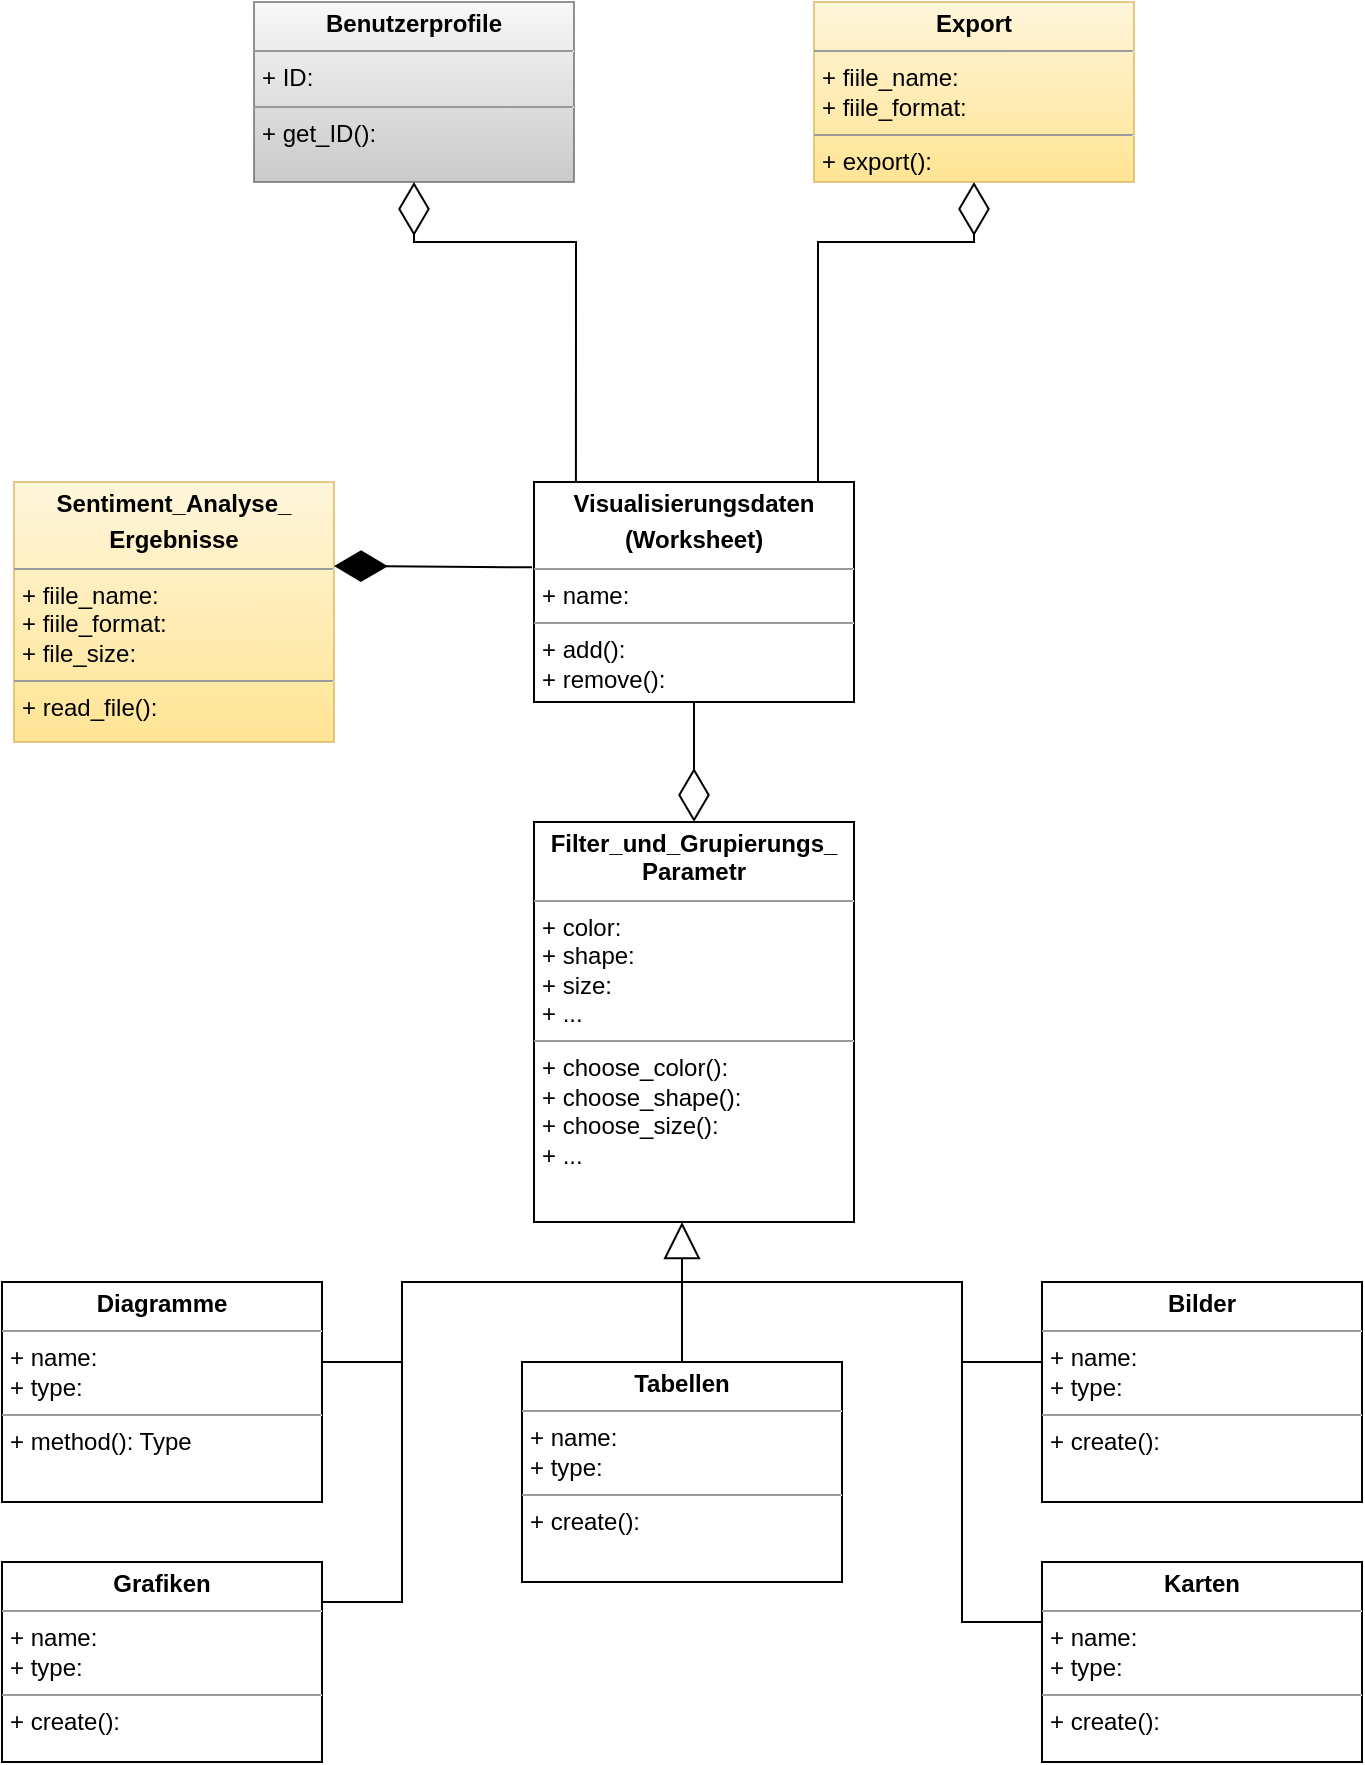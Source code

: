 <mxfile version="21.2.3" type="github">
  <diagram name="Seite-1" id="RGmpKRK3mX4VBpmsbKsX">
    <mxGraphModel dx="1181" dy="908" grid="1" gridSize="10" guides="1" tooltips="1" connect="1" arrows="1" fold="1" page="1" pageScale="1" pageWidth="827" pageHeight="1169" math="0" shadow="0">
      <root>
        <mxCell id="0" />
        <mxCell id="1" parent="0" />
        <mxCell id="9UWv4TLdNCpZ3awDAkzC-1" value="&lt;p style=&quot;margin:0px;margin-top:4px;text-align:center;&quot;&gt;&lt;b&gt;Grafiken&lt;/b&gt;&lt;/p&gt;&lt;hr size=&quot;1&quot;&gt;&lt;p style=&quot;border-color: var(--border-color); margin: 0px 0px 0px 4px;&quot;&gt;+ name:&lt;/p&gt;&lt;p style=&quot;border-color: var(--border-color); margin: 0px 0px 0px 4px;&quot;&gt;+ type:&lt;/p&gt;&lt;hr size=&quot;1&quot;&gt;&lt;p style=&quot;margin:0px;margin-left:4px;&quot;&gt;+ create():&amp;nbsp;&lt;/p&gt;" style="verticalAlign=top;align=left;overflow=fill;fontSize=12;fontFamily=Helvetica;html=1;whiteSpace=wrap;" parent="1" vertex="1">
          <mxGeometry x="74" y="820" width="160" height="100" as="geometry" />
        </mxCell>
        <mxCell id="9UWv4TLdNCpZ3awDAkzC-2" value="&lt;p style=&quot;margin:0px;margin-top:4px;text-align:center;&quot;&gt;&lt;b&gt;Diagramme&lt;/b&gt;&lt;/p&gt;&lt;hr size=&quot;1&quot;&gt;&lt;p style=&quot;margin:0px;margin-left:4px;&quot;&gt;+ name:&lt;/p&gt;&lt;p style=&quot;margin:0px;margin-left:4px;&quot;&gt;+ type:&lt;/p&gt;&lt;hr size=&quot;1&quot;&gt;&lt;p style=&quot;margin:0px;margin-left:4px;&quot;&gt;+ method(): Type&lt;/p&gt;" style="verticalAlign=top;align=left;overflow=fill;fontSize=12;fontFamily=Helvetica;html=1;whiteSpace=wrap;" parent="1" vertex="1">
          <mxGeometry x="74" y="680" width="160" height="110" as="geometry" />
        </mxCell>
        <mxCell id="9UWv4TLdNCpZ3awDAkzC-3" value="&lt;p style=&quot;margin:0px;margin-top:4px;text-align:center;&quot;&gt;&lt;b&gt;Tabellen&lt;/b&gt;&lt;/p&gt;&lt;hr size=&quot;1&quot;&gt;&lt;p style=&quot;margin:0px;margin-left:4px;&quot;&gt;+ name:&lt;/p&gt;&lt;p style=&quot;border-color: var(--border-color); margin: 0px 0px 0px 4px;&quot;&gt;+ type:&lt;/p&gt;&lt;hr size=&quot;1&quot;&gt;&lt;p style=&quot;margin:0px;margin-left:4px;&quot;&gt;+ create():&amp;nbsp;&lt;/p&gt;" style="verticalAlign=top;align=left;overflow=fill;fontSize=12;fontFamily=Helvetica;html=1;whiteSpace=wrap;" parent="1" vertex="1">
          <mxGeometry x="334" y="720" width="160" height="110" as="geometry" />
        </mxCell>
        <mxCell id="9UWv4TLdNCpZ3awDAkzC-4" value="&lt;p style=&quot;margin:0px;margin-top:4px;text-align:center;&quot;&gt;&lt;b&gt;Bilder&lt;/b&gt;&lt;/p&gt;&lt;hr size=&quot;1&quot;&gt;&lt;p style=&quot;border-color: var(--border-color); margin: 0px 0px 0px 4px;&quot;&gt;+ name:&lt;/p&gt;&lt;p style=&quot;border-color: var(--border-color); margin: 0px 0px 0px 4px;&quot;&gt;+ type:&lt;/p&gt;&lt;hr size=&quot;1&quot;&gt;&lt;p style=&quot;margin:0px;margin-left:4px;&quot;&gt;+ create():&amp;nbsp;&lt;/p&gt;" style="verticalAlign=top;align=left;overflow=fill;fontSize=12;fontFamily=Helvetica;html=1;whiteSpace=wrap;" parent="1" vertex="1">
          <mxGeometry x="594" y="680" width="160" height="110" as="geometry" />
        </mxCell>
        <mxCell id="9UWv4TLdNCpZ3awDAkzC-5" value="&lt;p style=&quot;margin:0px;margin-top:4px;text-align:center;&quot;&gt;&lt;b&gt;Karten&lt;/b&gt;&lt;/p&gt;&lt;hr size=&quot;1&quot;&gt;&lt;p style=&quot;border-color: var(--border-color); margin: 0px 0px 0px 4px;&quot;&gt;+ name:&lt;/p&gt;&lt;p style=&quot;border-color: var(--border-color); margin: 0px 0px 0px 4px;&quot;&gt;+ type:&lt;/p&gt;&lt;hr size=&quot;1&quot;&gt;&lt;p style=&quot;margin:0px;margin-left:4px;&quot;&gt;+ create():&amp;nbsp;&lt;/p&gt;" style="verticalAlign=top;align=left;overflow=fill;fontSize=12;fontFamily=Helvetica;html=1;whiteSpace=wrap;" parent="1" vertex="1">
          <mxGeometry x="594" y="820" width="160" height="100" as="geometry" />
        </mxCell>
        <mxCell id="9UWv4TLdNCpZ3awDAkzC-12" value="" style="endArrow=block;endSize=16;endFill=0;html=1;rounded=0;entryX=0.5;entryY=1;entryDx=0;entryDy=0;exitX=0.5;exitY=0;exitDx=0;exitDy=0;" parent="1" edge="1" source="9UWv4TLdNCpZ3awDAkzC-3">
          <mxGeometry x="1" y="192" width="160" relative="1" as="geometry">
            <mxPoint x="414" y="704" as="sourcePoint" />
            <mxPoint x="414" y="650" as="targetPoint" />
            <mxPoint x="-120" y="-42" as="offset" />
          </mxGeometry>
        </mxCell>
        <mxCell id="9UWv4TLdNCpZ3awDAkzC-17" value="" style="endArrow=none;html=1;rounded=0;" parent="1" edge="1">
          <mxGeometry width="50" height="50" relative="1" as="geometry">
            <mxPoint x="594" y="720" as="sourcePoint" />
            <mxPoint x="414" y="680" as="targetPoint" />
            <Array as="points">
              <mxPoint x="554" y="720" />
              <mxPoint x="554" y="680" />
            </Array>
          </mxGeometry>
        </mxCell>
        <mxCell id="9UWv4TLdNCpZ3awDAkzC-18" value="" style="endArrow=none;html=1;rounded=0;" parent="1" edge="1">
          <mxGeometry width="50" height="50" relative="1" as="geometry">
            <mxPoint x="594" y="850" as="sourcePoint" />
            <mxPoint x="554" y="720" as="targetPoint" />
            <Array as="points">
              <mxPoint x="554" y="850" />
            </Array>
          </mxGeometry>
        </mxCell>
        <mxCell id="9UWv4TLdNCpZ3awDAkzC-19" value="&lt;p style=&quot;margin:0px;margin-top:4px;text-align:center;&quot;&gt;&lt;b&gt;Benutzerprofile&lt;/b&gt;&lt;/p&gt;&lt;hr size=&quot;1&quot;&gt;&lt;p style=&quot;margin:0px;margin-left:4px;&quot;&gt;+ ID:&amp;nbsp;&lt;/p&gt;&lt;hr size=&quot;1&quot;&gt;&lt;p style=&quot;margin:0px;margin-left:4px;&quot;&gt;+ get_ID():&amp;nbsp;&lt;/p&gt;" style="verticalAlign=top;align=left;overflow=fill;fontSize=12;fontFamily=Helvetica;html=1;whiteSpace=wrap;fillColor=#f5f5f5;strokeColor=#666666;gradientColor=#b3b3b3;opacity=70;" parent="1" vertex="1">
          <mxGeometry x="200" y="40" width="160" height="90" as="geometry" />
        </mxCell>
        <mxCell id="9UWv4TLdNCpZ3awDAkzC-20" value="" style="endArrow=diamondThin;endFill=0;endSize=24;html=1;rounded=0;exitX=0.131;exitY=0;exitDx=0;exitDy=0;entryX=0.5;entryY=1;entryDx=0;entryDy=0;exitPerimeter=0;" parent="1" source="9UWv4TLdNCpZ3awDAkzC-10" target="9UWv4TLdNCpZ3awDAkzC-19" edge="1">
          <mxGeometry width="160" relative="1" as="geometry">
            <mxPoint x="350" y="230" as="sourcePoint" />
            <mxPoint x="510" y="230" as="targetPoint" />
            <Array as="points">
              <mxPoint x="361" y="160" />
              <mxPoint x="280" y="160" />
            </Array>
          </mxGeometry>
        </mxCell>
        <mxCell id="9UWv4TLdNCpZ3awDAkzC-21" value="&lt;p style=&quot;margin:0px;margin-top:4px;text-align:center;&quot;&gt;&lt;b&gt;Sentiment_Analyse_&lt;/b&gt;&lt;/p&gt;&lt;p style=&quot;margin:0px;margin-top:4px;text-align:center;&quot;&gt;&lt;b&gt;Ergebnisse&lt;/b&gt;&lt;/p&gt;&lt;hr size=&quot;1&quot;&gt;&lt;p style=&quot;border-color: var(--border-color); margin: 0px 0px 0px 4px;&quot;&gt;+ fiile_name:&amp;nbsp;&lt;/p&gt;&lt;p style=&quot;border-color: var(--border-color); margin: 0px 0px 0px 4px;&quot;&gt;+ fiile_format:&amp;nbsp;&lt;/p&gt;&lt;p style=&quot;border-color: var(--border-color); margin: 0px 0px 0px 4px;&quot;&gt;+ file_size:&amp;nbsp;&lt;/p&gt;&lt;hr size=&quot;1&quot;&gt;&lt;p style=&quot;margin:0px;margin-left:4px;&quot;&gt;+ read_file():&lt;/p&gt;" style="verticalAlign=top;align=left;overflow=fill;fontSize=12;fontFamily=Helvetica;html=1;whiteSpace=wrap;fillColor=#fff2cc;strokeColor=#d6b656;gradientColor=#ffd966;opacity=70;" parent="1" vertex="1">
          <mxGeometry x="80" y="280" width="160" height="130" as="geometry" />
        </mxCell>
        <mxCell id="9UWv4TLdNCpZ3awDAkzC-22" value="" style="endArrow=diamondThin;endFill=1;endSize=24;html=1;rounded=0;exitX=-0.006;exitY=0.388;exitDx=0;exitDy=0;exitPerimeter=0;" parent="1" source="9UWv4TLdNCpZ3awDAkzC-10" edge="1">
          <mxGeometry width="160" relative="1" as="geometry">
            <mxPoint x="330" y="410" as="sourcePoint" />
            <mxPoint x="240" y="322" as="targetPoint" />
          </mxGeometry>
        </mxCell>
        <mxCell id="9UWv4TLdNCpZ3awDAkzC-23" value="&lt;p style=&quot;margin:0px;margin-top:4px;text-align:center;&quot;&gt;&lt;b&gt;Filter_und_Grupierungs_ Parametr&lt;/b&gt;&lt;/p&gt;&lt;hr size=&quot;1&quot;&gt;&lt;p style=&quot;margin:0px;margin-left:4px;&quot;&gt;+ color:&amp;nbsp;&lt;/p&gt;&lt;p style=&quot;margin:0px;margin-left:4px;&quot;&gt;+ shape:&lt;/p&gt;&lt;p style=&quot;margin:0px;margin-left:4px;&quot;&gt;+ size:&lt;/p&gt;&lt;p style=&quot;margin:0px;margin-left:4px;&quot;&gt;+ ...&lt;/p&gt;&lt;hr size=&quot;1&quot;&gt;&lt;p style=&quot;margin:0px;margin-left:4px;&quot;&gt;+ choose_color():&lt;/p&gt;&lt;p style=&quot;margin:0px;margin-left:4px;&quot;&gt;+ choose_shape():&lt;br&gt;&lt;/p&gt;&lt;p style=&quot;margin:0px;margin-left:4px;&quot;&gt;+ choose_size():&lt;br&gt;&lt;/p&gt;&lt;p style=&quot;margin:0px;margin-left:4px;&quot;&gt;+ ...&lt;/p&gt;" style="verticalAlign=top;align=left;overflow=fill;fontSize=12;fontFamily=Helvetica;html=1;whiteSpace=wrap;" parent="1" vertex="1">
          <mxGeometry x="340" y="450" width="160" height="200" as="geometry" />
        </mxCell>
        <mxCell id="9UWv4TLdNCpZ3awDAkzC-24" value="" style="endArrow=diamondThin;endFill=0;endSize=24;html=1;rounded=0;exitX=0.5;exitY=1;exitDx=0;exitDy=0;" parent="1" source="9UWv4TLdNCpZ3awDAkzC-10" edge="1">
          <mxGeometry width="160" relative="1" as="geometry">
            <mxPoint x="444" y="390" as="sourcePoint" />
            <mxPoint x="420" y="450" as="targetPoint" />
            <Array as="points" />
          </mxGeometry>
        </mxCell>
        <mxCell id="9UWv4TLdNCpZ3awDAkzC-25" value="" style="endArrow=diamondThin;endFill=0;endSize=24;html=1;rounded=0;exitX=0.5;exitY=0;exitDx=0;exitDy=0;entryX=0.5;entryY=1;entryDx=0;entryDy=0;" parent="1" target="9UWv4TLdNCpZ3awDAkzC-10" edge="1">
          <mxGeometry width="160" relative="1" as="geometry">
            <mxPoint x="430" y="290" as="sourcePoint" />
            <mxPoint x="430" y="220" as="targetPoint" />
          </mxGeometry>
        </mxCell>
        <mxCell id="9UWv4TLdNCpZ3awDAkzC-10" value="&lt;p style=&quot;margin:0px;margin-top:4px;text-align:center;&quot;&gt;&lt;b&gt;Visualisierungsdaten&lt;/b&gt;&lt;/p&gt;&lt;p style=&quot;margin:0px;margin-top:4px;text-align:center;&quot;&gt;&lt;b&gt;(Worksheet)&lt;/b&gt;&lt;/p&gt;&lt;hr size=&quot;1&quot;&gt;&lt;p style=&quot;margin:0px;margin-left:4px;&quot;&gt;+ name:&lt;/p&gt;&lt;hr size=&quot;1&quot;&gt;&lt;p style=&quot;margin:0px;margin-left:4px;&quot;&gt;+ add():&amp;nbsp;&lt;/p&gt;&lt;p style=&quot;margin:0px;margin-left:4px;&quot;&gt;+ remove():&lt;/p&gt;" style="verticalAlign=top;align=left;overflow=fill;fontSize=12;fontFamily=Helvetica;html=1;whiteSpace=wrap;" parent="1" vertex="1">
          <mxGeometry x="340" y="280" width="160" height="110" as="geometry" />
        </mxCell>
        <mxCell id="r7xv5kE5UrLzxGXDkYkZ-1" value="&lt;p style=&quot;margin:0px;margin-top:4px;text-align:center;&quot;&gt;&lt;b&gt;Export&lt;/b&gt;&lt;/p&gt;&lt;hr size=&quot;1&quot;&gt;&lt;p style=&quot;margin:0px;margin-left:4px;&quot;&gt;+ fiile_name:&amp;nbsp;&lt;/p&gt;&lt;p style=&quot;margin:0px;margin-left:4px;&quot;&gt;+ fiile_format:&amp;nbsp;&lt;br&gt;&lt;/p&gt;&lt;hr size=&quot;1&quot;&gt;&lt;p style=&quot;margin:0px;margin-left:4px;&quot;&gt;+ export():&amp;nbsp;&lt;/p&gt;" style="verticalAlign=top;align=left;overflow=fill;fontSize=12;fontFamily=Helvetica;html=1;whiteSpace=wrap;fillColor=#fff2cc;strokeColor=#d6b656;gradientColor=#ffd966;opacity=70;" vertex="1" parent="1">
          <mxGeometry x="480" y="40" width="160" height="90" as="geometry" />
        </mxCell>
        <mxCell id="r7xv5kE5UrLzxGXDkYkZ-2" value="" style="endArrow=diamondThin;endFill=0;endSize=24;html=1;rounded=0;entryX=0.5;entryY=1;entryDx=0;entryDy=0;" edge="1" parent="1" target="r7xv5kE5UrLzxGXDkYkZ-1">
          <mxGeometry width="160" relative="1" as="geometry">
            <mxPoint x="482" y="280" as="sourcePoint" />
            <mxPoint x="130" y="140" as="targetPoint" />
            <Array as="points">
              <mxPoint x="482" y="160" />
              <mxPoint x="560" y="160" />
            </Array>
          </mxGeometry>
        </mxCell>
        <mxCell id="r7xv5kE5UrLzxGXDkYkZ-5" value="" style="endArrow=none;html=1;rounded=0;" edge="1" parent="1">
          <mxGeometry width="50" height="50" relative="1" as="geometry">
            <mxPoint x="234" y="840" as="sourcePoint" />
            <mxPoint x="274" y="720" as="targetPoint" />
            <Array as="points">
              <mxPoint x="274" y="840" />
            </Array>
          </mxGeometry>
        </mxCell>
        <mxCell id="r7xv5kE5UrLzxGXDkYkZ-6" value="" style="endArrow=none;html=1;rounded=0;" edge="1" parent="1">
          <mxGeometry width="50" height="50" relative="1" as="geometry">
            <mxPoint x="234" y="720" as="sourcePoint" />
            <mxPoint x="414" y="680" as="targetPoint" />
            <Array as="points">
              <mxPoint x="274" y="720" />
              <mxPoint x="274" y="680" />
            </Array>
          </mxGeometry>
        </mxCell>
      </root>
    </mxGraphModel>
  </diagram>
</mxfile>
